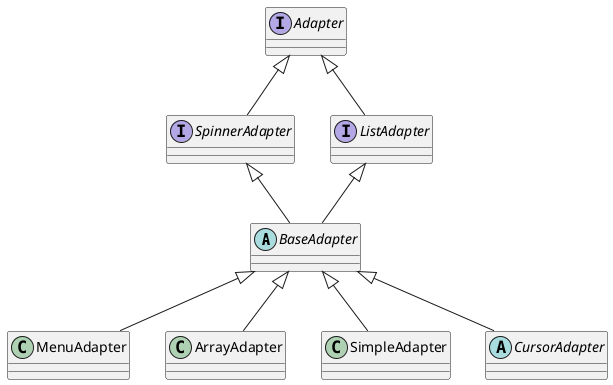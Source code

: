 @startuml


abstract class BaseAdapter
class MenuAdapter
class ArrayAdapter
class SimpleAdapter
abstract class CursorAdapter
interface Adapter
interface SpinnerAdapter
interface ListAdapter




Adapter <|-- ListAdapter
Adapter <|-- SpinnerAdapter
ListAdapter <|-- BaseAdapter
SpinnerAdapter <|-- BaseAdapter
BaseAdapter <|-- MenuAdapter
BaseAdapter <|-- ArrayAdapter
BaseAdapter <|-- SimpleAdapter
BaseAdapter <|-- CursorAdapter


@enduml